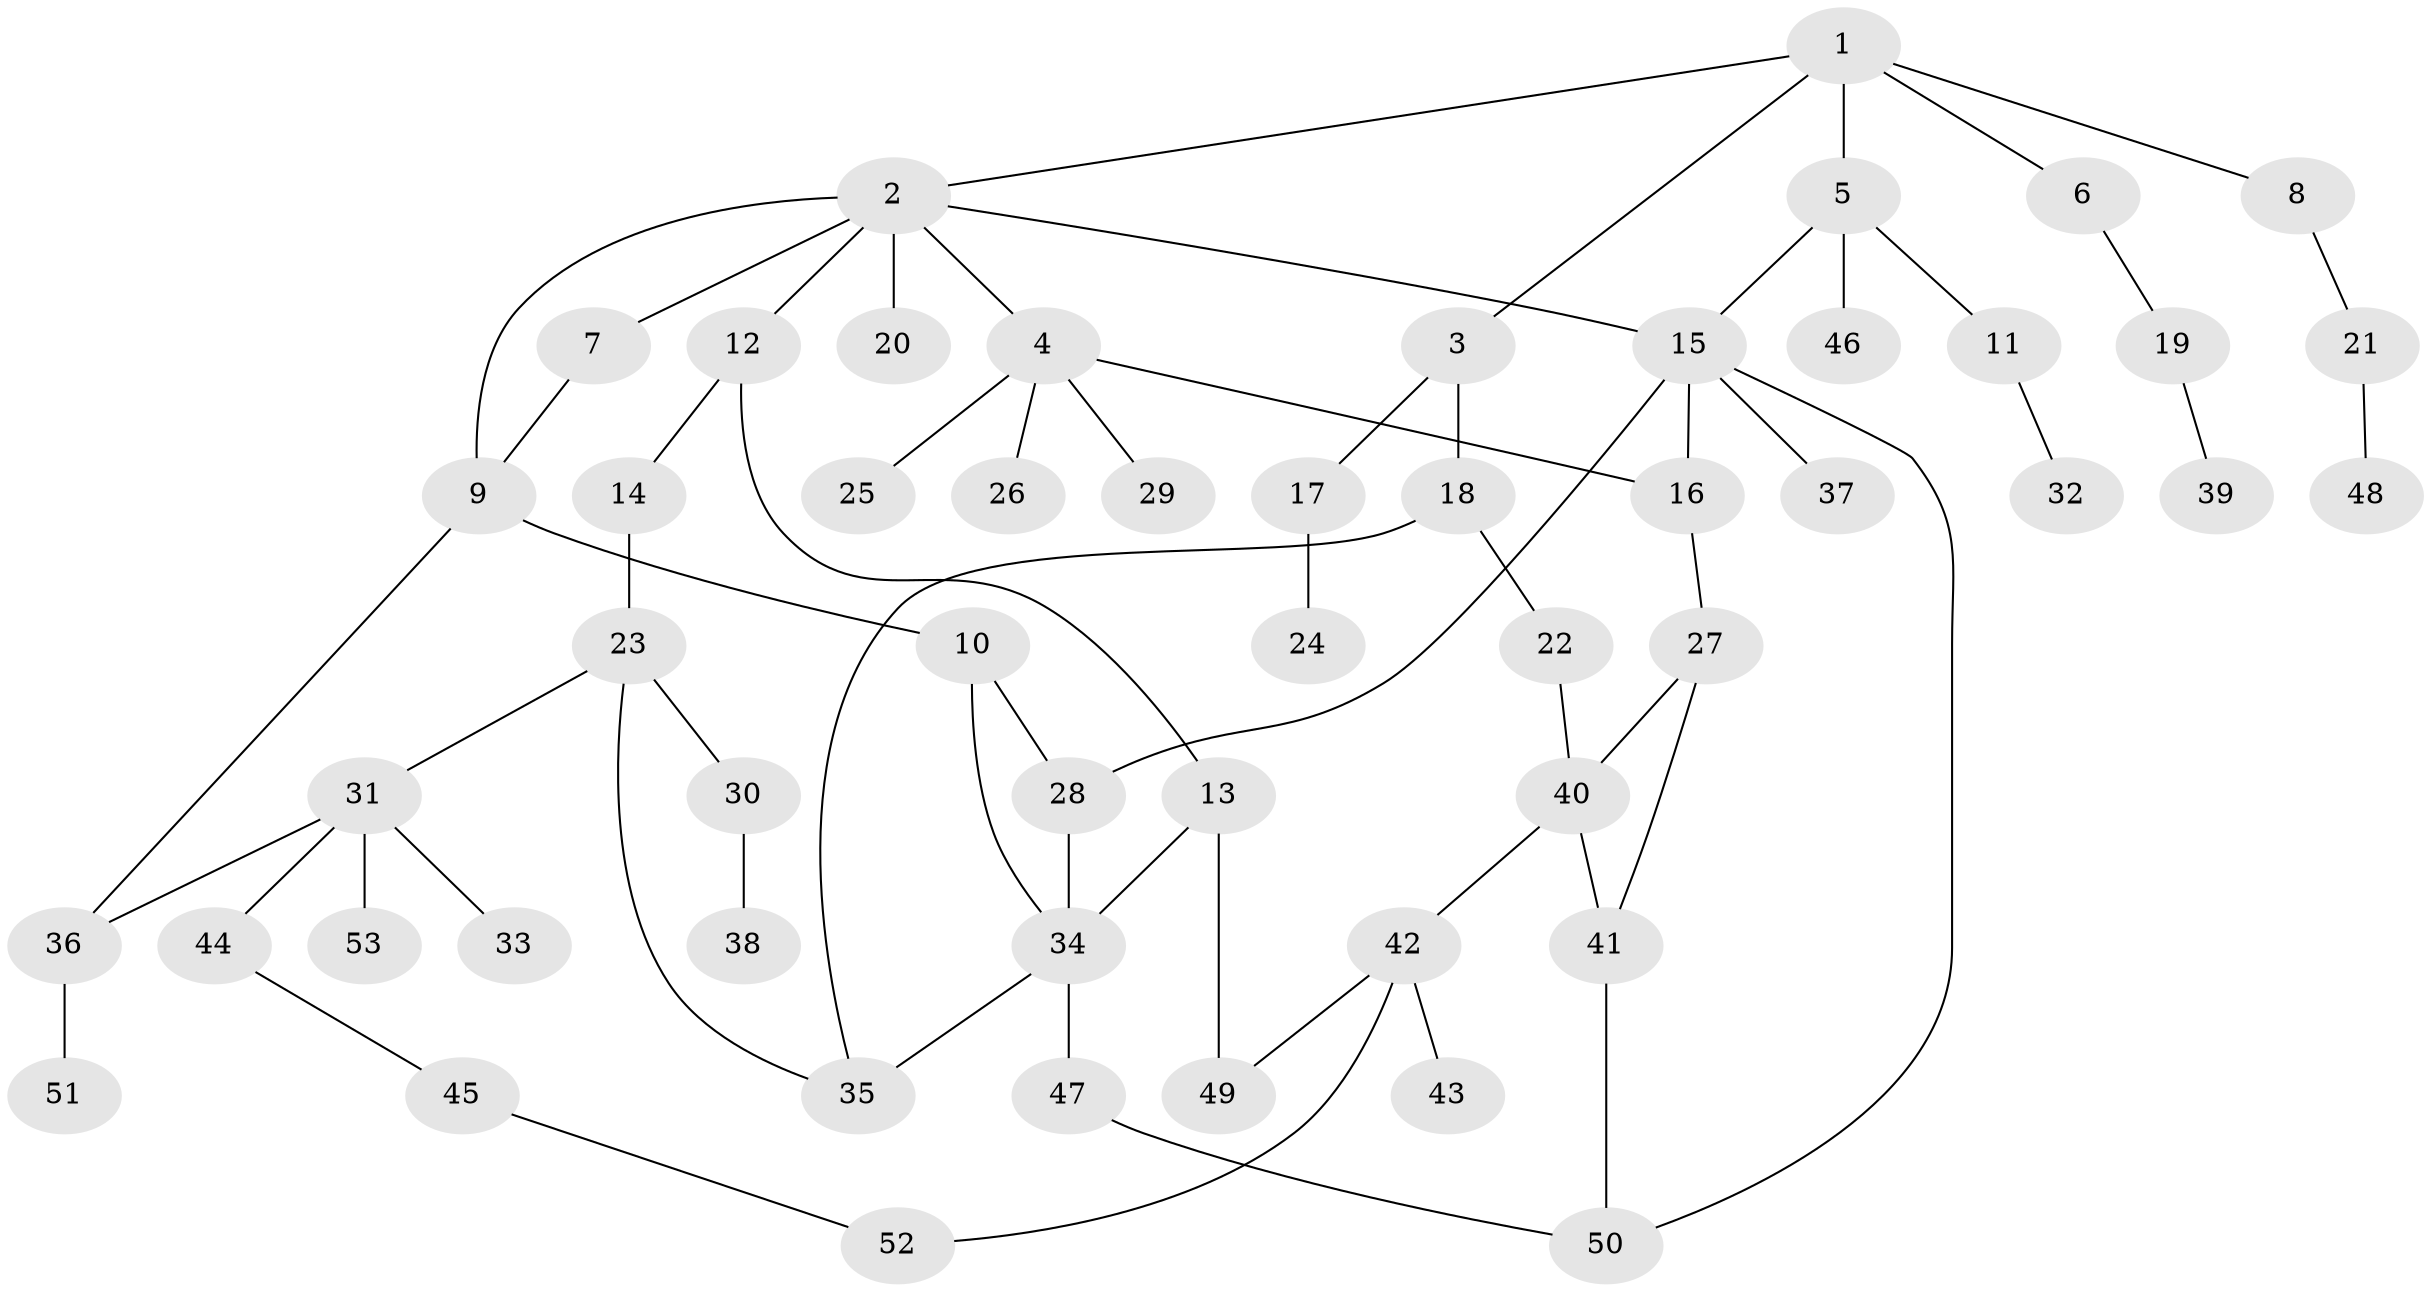 // original degree distribution, {6: 0.04597701149425287, 8: 0.011494252873563218, 3: 0.19540229885057472, 5: 0.022988505747126436, 2: 0.2413793103448276, 4: 0.10344827586206896, 1: 0.3793103448275862}
// Generated by graph-tools (version 1.1) at 2025/48/03/04/25 22:48:41]
// undirected, 53 vertices, 67 edges
graph export_dot {
  node [color=gray90,style=filled];
  1;
  2;
  3;
  4;
  5;
  6;
  7;
  8;
  9;
  10;
  11;
  12;
  13;
  14;
  15;
  16;
  17;
  18;
  19;
  20;
  21;
  22;
  23;
  24;
  25;
  26;
  27;
  28;
  29;
  30;
  31;
  32;
  33;
  34;
  35;
  36;
  37;
  38;
  39;
  40;
  41;
  42;
  43;
  44;
  45;
  46;
  47;
  48;
  49;
  50;
  51;
  52;
  53;
  1 -- 2 [weight=1.0];
  1 -- 3 [weight=1.0];
  1 -- 5 [weight=1.0];
  1 -- 6 [weight=1.0];
  1 -- 8 [weight=1.0];
  2 -- 4 [weight=1.0];
  2 -- 7 [weight=1.0];
  2 -- 9 [weight=1.0];
  2 -- 12 [weight=1.0];
  2 -- 15 [weight=1.0];
  2 -- 20 [weight=1.0];
  3 -- 17 [weight=1.0];
  3 -- 18 [weight=1.0];
  4 -- 16 [weight=1.0];
  4 -- 25 [weight=1.0];
  4 -- 26 [weight=1.0];
  4 -- 29 [weight=1.0];
  5 -- 11 [weight=1.0];
  5 -- 15 [weight=1.0];
  5 -- 46 [weight=1.0];
  6 -- 19 [weight=1.0];
  7 -- 9 [weight=1.0];
  8 -- 21 [weight=1.0];
  9 -- 10 [weight=1.0];
  9 -- 36 [weight=1.0];
  10 -- 28 [weight=1.0];
  10 -- 34 [weight=1.0];
  11 -- 32 [weight=1.0];
  12 -- 13 [weight=1.0];
  12 -- 14 [weight=1.0];
  13 -- 34 [weight=1.0];
  13 -- 49 [weight=1.0];
  14 -- 23 [weight=1.0];
  15 -- 16 [weight=1.0];
  15 -- 28 [weight=1.0];
  15 -- 37 [weight=1.0];
  15 -- 50 [weight=1.0];
  16 -- 27 [weight=1.0];
  17 -- 24 [weight=1.0];
  18 -- 22 [weight=1.0];
  18 -- 35 [weight=1.0];
  19 -- 39 [weight=1.0];
  21 -- 48 [weight=1.0];
  22 -- 40 [weight=1.0];
  23 -- 30 [weight=1.0];
  23 -- 31 [weight=1.0];
  23 -- 35 [weight=1.0];
  27 -- 40 [weight=1.0];
  27 -- 41 [weight=1.0];
  28 -- 34 [weight=1.0];
  30 -- 38 [weight=1.0];
  31 -- 33 [weight=1.0];
  31 -- 36 [weight=1.0];
  31 -- 44 [weight=1.0];
  31 -- 53 [weight=1.0];
  34 -- 35 [weight=1.0];
  34 -- 47 [weight=1.0];
  36 -- 51 [weight=1.0];
  40 -- 41 [weight=1.0];
  40 -- 42 [weight=1.0];
  41 -- 50 [weight=1.0];
  42 -- 43 [weight=1.0];
  42 -- 49 [weight=1.0];
  42 -- 52 [weight=1.0];
  44 -- 45 [weight=1.0];
  45 -- 52 [weight=1.0];
  47 -- 50 [weight=1.0];
}
